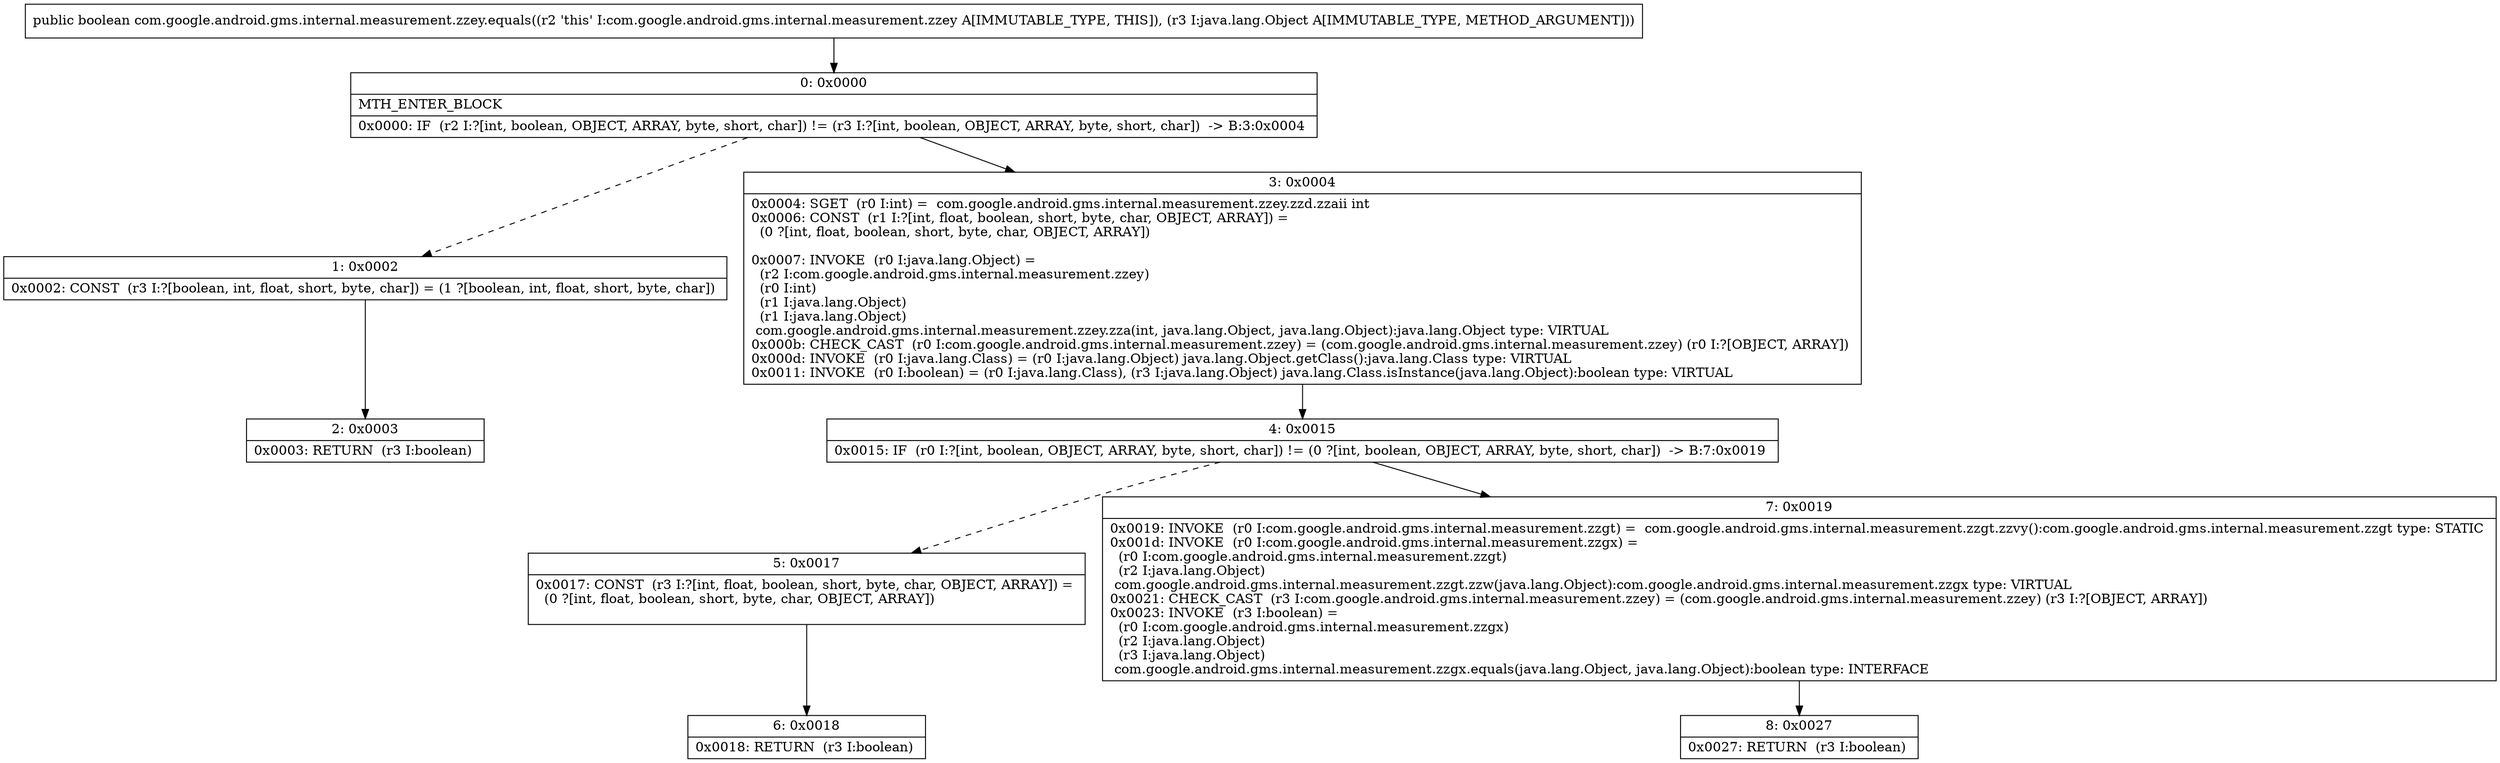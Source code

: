 digraph "CFG forcom.google.android.gms.internal.measurement.zzey.equals(Ljava\/lang\/Object;)Z" {
Node_0 [shape=record,label="{0\:\ 0x0000|MTH_ENTER_BLOCK\l|0x0000: IF  (r2 I:?[int, boolean, OBJECT, ARRAY, byte, short, char]) != (r3 I:?[int, boolean, OBJECT, ARRAY, byte, short, char])  \-\> B:3:0x0004 \l}"];
Node_1 [shape=record,label="{1\:\ 0x0002|0x0002: CONST  (r3 I:?[boolean, int, float, short, byte, char]) = (1 ?[boolean, int, float, short, byte, char]) \l}"];
Node_2 [shape=record,label="{2\:\ 0x0003|0x0003: RETURN  (r3 I:boolean) \l}"];
Node_3 [shape=record,label="{3\:\ 0x0004|0x0004: SGET  (r0 I:int) =  com.google.android.gms.internal.measurement.zzey.zzd.zzaii int \l0x0006: CONST  (r1 I:?[int, float, boolean, short, byte, char, OBJECT, ARRAY]) = \l  (0 ?[int, float, boolean, short, byte, char, OBJECT, ARRAY])\l \l0x0007: INVOKE  (r0 I:java.lang.Object) = \l  (r2 I:com.google.android.gms.internal.measurement.zzey)\l  (r0 I:int)\l  (r1 I:java.lang.Object)\l  (r1 I:java.lang.Object)\l com.google.android.gms.internal.measurement.zzey.zza(int, java.lang.Object, java.lang.Object):java.lang.Object type: VIRTUAL \l0x000b: CHECK_CAST  (r0 I:com.google.android.gms.internal.measurement.zzey) = (com.google.android.gms.internal.measurement.zzey) (r0 I:?[OBJECT, ARRAY]) \l0x000d: INVOKE  (r0 I:java.lang.Class) = (r0 I:java.lang.Object) java.lang.Object.getClass():java.lang.Class type: VIRTUAL \l0x0011: INVOKE  (r0 I:boolean) = (r0 I:java.lang.Class), (r3 I:java.lang.Object) java.lang.Class.isInstance(java.lang.Object):boolean type: VIRTUAL \l}"];
Node_4 [shape=record,label="{4\:\ 0x0015|0x0015: IF  (r0 I:?[int, boolean, OBJECT, ARRAY, byte, short, char]) != (0 ?[int, boolean, OBJECT, ARRAY, byte, short, char])  \-\> B:7:0x0019 \l}"];
Node_5 [shape=record,label="{5\:\ 0x0017|0x0017: CONST  (r3 I:?[int, float, boolean, short, byte, char, OBJECT, ARRAY]) = \l  (0 ?[int, float, boolean, short, byte, char, OBJECT, ARRAY])\l \l}"];
Node_6 [shape=record,label="{6\:\ 0x0018|0x0018: RETURN  (r3 I:boolean) \l}"];
Node_7 [shape=record,label="{7\:\ 0x0019|0x0019: INVOKE  (r0 I:com.google.android.gms.internal.measurement.zzgt) =  com.google.android.gms.internal.measurement.zzgt.zzvy():com.google.android.gms.internal.measurement.zzgt type: STATIC \l0x001d: INVOKE  (r0 I:com.google.android.gms.internal.measurement.zzgx) = \l  (r0 I:com.google.android.gms.internal.measurement.zzgt)\l  (r2 I:java.lang.Object)\l com.google.android.gms.internal.measurement.zzgt.zzw(java.lang.Object):com.google.android.gms.internal.measurement.zzgx type: VIRTUAL \l0x0021: CHECK_CAST  (r3 I:com.google.android.gms.internal.measurement.zzey) = (com.google.android.gms.internal.measurement.zzey) (r3 I:?[OBJECT, ARRAY]) \l0x0023: INVOKE  (r3 I:boolean) = \l  (r0 I:com.google.android.gms.internal.measurement.zzgx)\l  (r2 I:java.lang.Object)\l  (r3 I:java.lang.Object)\l com.google.android.gms.internal.measurement.zzgx.equals(java.lang.Object, java.lang.Object):boolean type: INTERFACE \l}"];
Node_8 [shape=record,label="{8\:\ 0x0027|0x0027: RETURN  (r3 I:boolean) \l}"];
MethodNode[shape=record,label="{public boolean com.google.android.gms.internal.measurement.zzey.equals((r2 'this' I:com.google.android.gms.internal.measurement.zzey A[IMMUTABLE_TYPE, THIS]), (r3 I:java.lang.Object A[IMMUTABLE_TYPE, METHOD_ARGUMENT])) }"];
MethodNode -> Node_0;
Node_0 -> Node_1[style=dashed];
Node_0 -> Node_3;
Node_1 -> Node_2;
Node_3 -> Node_4;
Node_4 -> Node_5[style=dashed];
Node_4 -> Node_7;
Node_5 -> Node_6;
Node_7 -> Node_8;
}

